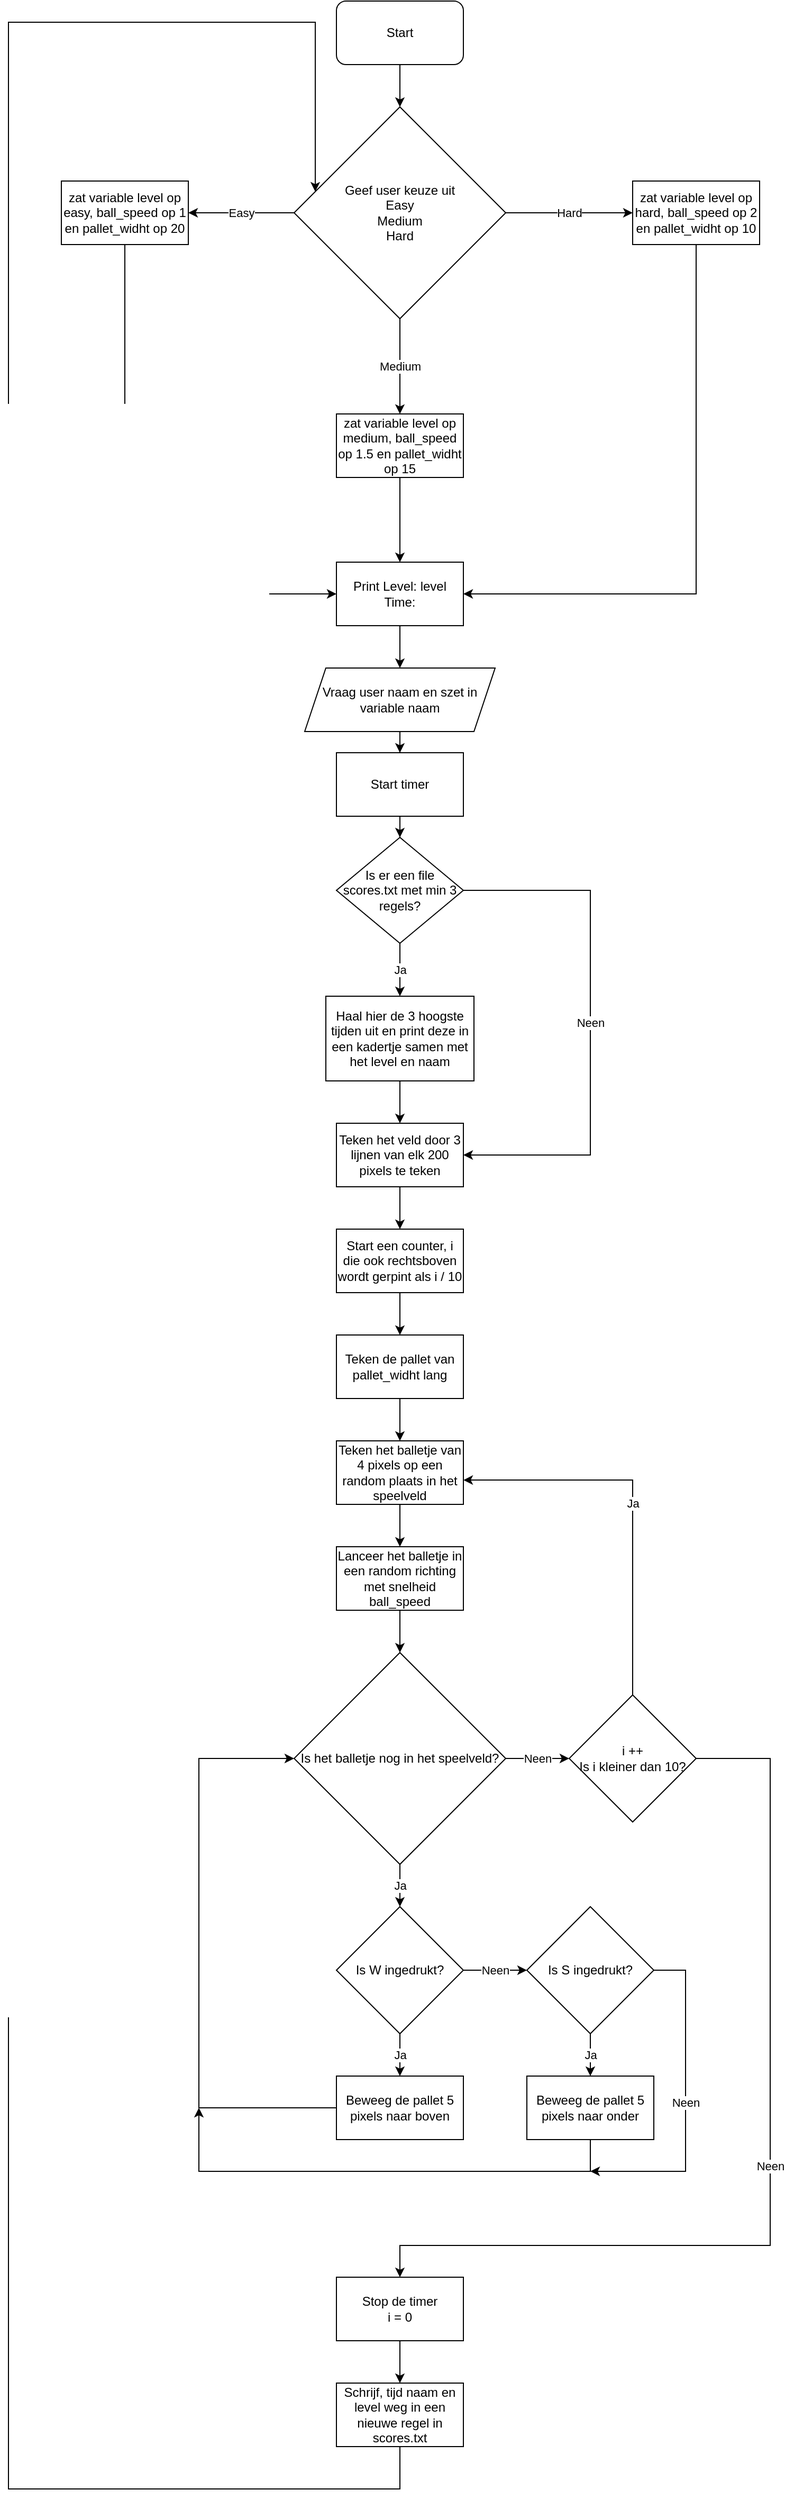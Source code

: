 <mxfile version="20.8.16" type="device"><diagram name="Page-1" id="K1T8UnWVNkGmTFC_5O2B"><mxGraphModel dx="1080" dy="3135" grid="1" gridSize="10" guides="1" tooltips="1" connect="1" arrows="1" fold="1" page="0" pageScale="1" pageWidth="850" pageHeight="1100" math="0" shadow="0"><root><mxCell id="0"/><mxCell id="1" parent="0"/><mxCell id="c8lpVbTn6MF95PzUd5Fl-3" value="" style="edgeStyle=orthogonalEdgeStyle;rounded=0;orthogonalLoop=1;jettySize=auto;html=1;" parent="1" source="c8lpVbTn6MF95PzUd5Fl-1" target="c8lpVbTn6MF95PzUd5Fl-2" edge="1"><mxGeometry relative="1" as="geometry"/></mxCell><mxCell id="c8lpVbTn6MF95PzUd5Fl-1" value="Start" style="rounded=1;whiteSpace=wrap;html=1;" parent="1" vertex="1"><mxGeometry x="340" y="60" width="120" height="60" as="geometry"/></mxCell><mxCell id="c8lpVbTn6MF95PzUd5Fl-5" value="Easy" style="edgeStyle=orthogonalEdgeStyle;rounded=0;orthogonalLoop=1;jettySize=auto;html=1;" parent="1" source="c8lpVbTn6MF95PzUd5Fl-2" target="c8lpVbTn6MF95PzUd5Fl-4" edge="1"><mxGeometry relative="1" as="geometry"/></mxCell><mxCell id="c8lpVbTn6MF95PzUd5Fl-7" value="Hard" style="edgeStyle=orthogonalEdgeStyle;rounded=0;orthogonalLoop=1;jettySize=auto;html=1;" parent="1" source="c8lpVbTn6MF95PzUd5Fl-2" target="c8lpVbTn6MF95PzUd5Fl-6" edge="1"><mxGeometry relative="1" as="geometry"/></mxCell><mxCell id="c8lpVbTn6MF95PzUd5Fl-9" value="Medium" style="edgeStyle=orthogonalEdgeStyle;rounded=0;orthogonalLoop=1;jettySize=auto;html=1;" parent="1" source="c8lpVbTn6MF95PzUd5Fl-2" target="c8lpVbTn6MF95PzUd5Fl-8" edge="1"><mxGeometry relative="1" as="geometry"/></mxCell><mxCell id="c8lpVbTn6MF95PzUd5Fl-2" value="Geef user keuze uit&lt;br&gt;Easy&lt;br&gt;Medium&lt;br&gt;Hard" style="rhombus;whiteSpace=wrap;html=1;" parent="1" vertex="1"><mxGeometry x="300" y="160" width="200" height="200" as="geometry"/></mxCell><mxCell id="c8lpVbTn6MF95PzUd5Fl-12" style="edgeStyle=orthogonalEdgeStyle;rounded=0;orthogonalLoop=1;jettySize=auto;html=1;entryX=0;entryY=0.5;entryDx=0;entryDy=0;" parent="1" source="c8lpVbTn6MF95PzUd5Fl-4" target="c8lpVbTn6MF95PzUd5Fl-10" edge="1"><mxGeometry relative="1" as="geometry"><mxPoint x="170" y="620" as="targetPoint"/><Array as="points"><mxPoint x="140" y="620"/></Array></mxGeometry></mxCell><mxCell id="c8lpVbTn6MF95PzUd5Fl-4" value="zat variable level op easy, ball_speed op 1 en pallet_widht op 20" style="whiteSpace=wrap;html=1;" parent="1" vertex="1"><mxGeometry x="80" y="230" width="120" height="60" as="geometry"/></mxCell><mxCell id="c8lpVbTn6MF95PzUd5Fl-13" style="edgeStyle=orthogonalEdgeStyle;rounded=0;orthogonalLoop=1;jettySize=auto;html=1;entryX=1;entryY=0.5;entryDx=0;entryDy=0;" parent="1" source="c8lpVbTn6MF95PzUd5Fl-6" target="c8lpVbTn6MF95PzUd5Fl-10" edge="1"><mxGeometry relative="1" as="geometry"><mxPoint x="650" y="620" as="targetPoint"/><Array as="points"><mxPoint x="680" y="620"/></Array></mxGeometry></mxCell><mxCell id="c8lpVbTn6MF95PzUd5Fl-6" value="zat variable level op hard, ball_speed op 2 en pallet_widht op 10" style="whiteSpace=wrap;html=1;" parent="1" vertex="1"><mxGeometry x="620" y="230" width="120" height="60" as="geometry"/></mxCell><mxCell id="c8lpVbTn6MF95PzUd5Fl-11" value="" style="edgeStyle=orthogonalEdgeStyle;rounded=0;orthogonalLoop=1;jettySize=auto;html=1;" parent="1" source="c8lpVbTn6MF95PzUd5Fl-8" target="c8lpVbTn6MF95PzUd5Fl-10" edge="1"><mxGeometry relative="1" as="geometry"/></mxCell><mxCell id="c8lpVbTn6MF95PzUd5Fl-8" value="zat variable level op medium, ball_speed op 1.5 en pallet_widht op 15" style="whiteSpace=wrap;html=1;" parent="1" vertex="1"><mxGeometry x="340" y="450" width="120" height="60" as="geometry"/></mxCell><mxCell id="bjVcXgtVVae2dh9lBUkV-31" value="" style="edgeStyle=orthogonalEdgeStyle;rounded=0;orthogonalLoop=1;jettySize=auto;html=1;" edge="1" parent="1" source="c8lpVbTn6MF95PzUd5Fl-10" target="bjVcXgtVVae2dh9lBUkV-30"><mxGeometry relative="1" as="geometry"/></mxCell><mxCell id="c8lpVbTn6MF95PzUd5Fl-10" value="Print Level: level&lt;br&gt;Time:" style="whiteSpace=wrap;html=1;" parent="1" vertex="1"><mxGeometry x="340" y="590" width="120" height="60" as="geometry"/></mxCell><mxCell id="c8lpVbTn6MF95PzUd5Fl-18" value="Ja" style="edgeStyle=orthogonalEdgeStyle;rounded=0;orthogonalLoop=1;jettySize=auto;html=1;" parent="1" source="c8lpVbTn6MF95PzUd5Fl-14" target="c8lpVbTn6MF95PzUd5Fl-16" edge="1"><mxGeometry relative="1" as="geometry"/></mxCell><mxCell id="c8lpVbTn6MF95PzUd5Fl-21" value="Neen" style="edgeStyle=orthogonalEdgeStyle;rounded=0;orthogonalLoop=1;jettySize=auto;html=1;entryX=1;entryY=0.5;entryDx=0;entryDy=0;" parent="1" source="c8lpVbTn6MF95PzUd5Fl-14" target="c8lpVbTn6MF95PzUd5Fl-19" edge="1"><mxGeometry relative="1" as="geometry"><mxPoint x="480" y="1190" as="targetPoint"/><Array as="points"><mxPoint x="580" y="900"/><mxPoint x="580" y="1150"/></Array></mxGeometry></mxCell><mxCell id="c8lpVbTn6MF95PzUd5Fl-14" value="Is er een file scores.txt met min 3 regels?" style="rhombus;whiteSpace=wrap;html=1;" parent="1" vertex="1"><mxGeometry x="340" y="850" width="120" height="100" as="geometry"/></mxCell><mxCell id="c8lpVbTn6MF95PzUd5Fl-20" value="" style="edgeStyle=orthogonalEdgeStyle;rounded=0;orthogonalLoop=1;jettySize=auto;html=1;" parent="1" source="c8lpVbTn6MF95PzUd5Fl-16" target="c8lpVbTn6MF95PzUd5Fl-19" edge="1"><mxGeometry relative="1" as="geometry"/></mxCell><mxCell id="c8lpVbTn6MF95PzUd5Fl-16" value="Haal hier de 3 hoogste tijden uit en print deze in een kadertje samen met het level en naam" style="whiteSpace=wrap;html=1;" parent="1" vertex="1"><mxGeometry x="330" y="1000" width="140" height="80" as="geometry"/></mxCell><mxCell id="c8lpVbTn6MF95PzUd5Fl-23" value="" style="edgeStyle=orthogonalEdgeStyle;rounded=0;orthogonalLoop=1;jettySize=auto;html=1;" parent="1" source="c8lpVbTn6MF95PzUd5Fl-19" target="c8lpVbTn6MF95PzUd5Fl-22" edge="1"><mxGeometry relative="1" as="geometry"/></mxCell><mxCell id="c8lpVbTn6MF95PzUd5Fl-19" value="Teken het veld door 3 lijnen van elk 200 pixels te teken" style="whiteSpace=wrap;html=1;" parent="1" vertex="1"><mxGeometry x="340" y="1120" width="120" height="60" as="geometry"/></mxCell><mxCell id="bjVcXgtVVae2dh9lBUkV-2" value="" style="edgeStyle=orthogonalEdgeStyle;rounded=0;orthogonalLoop=1;jettySize=auto;html=1;" edge="1" parent="1" source="c8lpVbTn6MF95PzUd5Fl-22" target="bjVcXgtVVae2dh9lBUkV-1"><mxGeometry relative="1" as="geometry"/></mxCell><mxCell id="c8lpVbTn6MF95PzUd5Fl-22" value="Start een counter, i die ook rechtsboven wordt gerpint als i / 10" style="rounded=0;whiteSpace=wrap;html=1;" parent="1" vertex="1"><mxGeometry x="340" y="1220" width="120" height="60" as="geometry"/></mxCell><mxCell id="bjVcXgtVVae2dh9lBUkV-4" value="" style="edgeStyle=orthogonalEdgeStyle;rounded=0;orthogonalLoop=1;jettySize=auto;html=1;" edge="1" parent="1" source="bjVcXgtVVae2dh9lBUkV-1" target="bjVcXgtVVae2dh9lBUkV-3"><mxGeometry relative="1" as="geometry"/></mxCell><mxCell id="bjVcXgtVVae2dh9lBUkV-1" value="Teken de pallet van pallet_widht lang" style="whiteSpace=wrap;html=1;rounded=0;" vertex="1" parent="1"><mxGeometry x="340" y="1320" width="120" height="60" as="geometry"/></mxCell><mxCell id="bjVcXgtVVae2dh9lBUkV-6" value="" style="edgeStyle=orthogonalEdgeStyle;rounded=0;orthogonalLoop=1;jettySize=auto;html=1;" edge="1" parent="1" source="bjVcXgtVVae2dh9lBUkV-3" target="bjVcXgtVVae2dh9lBUkV-5"><mxGeometry relative="1" as="geometry"/></mxCell><mxCell id="bjVcXgtVVae2dh9lBUkV-3" value="Teken het balletje van 4 pixels op een random plaats in het speelveld" style="whiteSpace=wrap;html=1;rounded=0;" vertex="1" parent="1"><mxGeometry x="340" y="1420" width="120" height="60" as="geometry"/></mxCell><mxCell id="bjVcXgtVVae2dh9lBUkV-8" value="" style="edgeStyle=orthogonalEdgeStyle;rounded=0;orthogonalLoop=1;jettySize=auto;html=1;" edge="1" parent="1" source="bjVcXgtVVae2dh9lBUkV-5" target="bjVcXgtVVae2dh9lBUkV-7"><mxGeometry relative="1" as="geometry"/></mxCell><mxCell id="bjVcXgtVVae2dh9lBUkV-5" value="Lanceer het balletje in een random richting met snelheid ball_speed" style="whiteSpace=wrap;html=1;rounded=0;" vertex="1" parent="1"><mxGeometry x="340" y="1520" width="120" height="60" as="geometry"/></mxCell><mxCell id="bjVcXgtVVae2dh9lBUkV-10" value="Ja" style="edgeStyle=orthogonalEdgeStyle;rounded=0;orthogonalLoop=1;jettySize=auto;html=1;" edge="1" parent="1" source="bjVcXgtVVae2dh9lBUkV-7" target="bjVcXgtVVae2dh9lBUkV-9"><mxGeometry relative="1" as="geometry"/></mxCell><mxCell id="bjVcXgtVVae2dh9lBUkV-20" value="Neen" style="edgeStyle=orthogonalEdgeStyle;rounded=0;orthogonalLoop=1;jettySize=auto;html=1;entryX=0;entryY=0.5;entryDx=0;entryDy=0;" edge="1" parent="1" source="bjVcXgtVVae2dh9lBUkV-7" target="bjVcXgtVVae2dh9lBUkV-21"><mxGeometry relative="1" as="geometry"><mxPoint x="540" y="1720" as="targetPoint"/></mxGeometry></mxCell><mxCell id="bjVcXgtVVae2dh9lBUkV-7" value="Is het balletje nog in het speelveld?" style="rhombus;whiteSpace=wrap;html=1;rounded=0;" vertex="1" parent="1"><mxGeometry x="300" y="1620" width="200" height="200" as="geometry"/></mxCell><mxCell id="bjVcXgtVVae2dh9lBUkV-12" value="Neen" style="edgeStyle=orthogonalEdgeStyle;rounded=0;orthogonalLoop=1;jettySize=auto;html=1;" edge="1" parent="1" source="bjVcXgtVVae2dh9lBUkV-9" target="bjVcXgtVVae2dh9lBUkV-11"><mxGeometry relative="1" as="geometry"/></mxCell><mxCell id="bjVcXgtVVae2dh9lBUkV-15" value="Ja" style="edgeStyle=orthogonalEdgeStyle;rounded=0;orthogonalLoop=1;jettySize=auto;html=1;" edge="1" parent="1" source="bjVcXgtVVae2dh9lBUkV-9" target="bjVcXgtVVae2dh9lBUkV-13"><mxGeometry relative="1" as="geometry"/></mxCell><mxCell id="bjVcXgtVVae2dh9lBUkV-9" value="Is W ingedrukt?" style="rhombus;whiteSpace=wrap;html=1;rounded=0;" vertex="1" parent="1"><mxGeometry x="340" y="1860" width="120" height="120" as="geometry"/></mxCell><mxCell id="bjVcXgtVVae2dh9lBUkV-16" value="Ja" style="edgeStyle=orthogonalEdgeStyle;rounded=0;orthogonalLoop=1;jettySize=auto;html=1;" edge="1" parent="1" source="bjVcXgtVVae2dh9lBUkV-11" target="bjVcXgtVVae2dh9lBUkV-14"><mxGeometry relative="1" as="geometry"/></mxCell><mxCell id="bjVcXgtVVae2dh9lBUkV-19" value="Neen" style="edgeStyle=orthogonalEdgeStyle;rounded=0;orthogonalLoop=1;jettySize=auto;html=1;" edge="1" parent="1" source="bjVcXgtVVae2dh9lBUkV-11"><mxGeometry relative="1" as="geometry"><mxPoint x="580" y="2110" as="targetPoint"/><Array as="points"><mxPoint x="670" y="1920"/><mxPoint x="670" y="2110"/></Array></mxGeometry></mxCell><mxCell id="bjVcXgtVVae2dh9lBUkV-11" value="Is S ingedrukt?" style="rhombus;whiteSpace=wrap;html=1;rounded=0;" vertex="1" parent="1"><mxGeometry x="520" y="1860" width="120" height="120" as="geometry"/></mxCell><mxCell id="bjVcXgtVVae2dh9lBUkV-17" style="edgeStyle=orthogonalEdgeStyle;rounded=0;orthogonalLoop=1;jettySize=auto;html=1;entryX=0;entryY=0.5;entryDx=0;entryDy=0;" edge="1" parent="1" source="bjVcXgtVVae2dh9lBUkV-13" target="bjVcXgtVVae2dh9lBUkV-7"><mxGeometry relative="1" as="geometry"><mxPoint x="290" y="1730" as="targetPoint"/><Array as="points"><mxPoint x="210" y="2050"/><mxPoint x="210" y="1720"/></Array></mxGeometry></mxCell><mxCell id="bjVcXgtVVae2dh9lBUkV-13" value="Beweeg de pallet 5 pixels naar boven" style="rounded=0;whiteSpace=wrap;html=1;" vertex="1" parent="1"><mxGeometry x="340" y="2020" width="120" height="60" as="geometry"/></mxCell><mxCell id="bjVcXgtVVae2dh9lBUkV-18" style="edgeStyle=orthogonalEdgeStyle;rounded=0;orthogonalLoop=1;jettySize=auto;html=1;" edge="1" parent="1" source="bjVcXgtVVae2dh9lBUkV-14"><mxGeometry relative="1" as="geometry"><mxPoint x="210" y="2050" as="targetPoint"/><Array as="points"><mxPoint x="580" y="2110"/><mxPoint x="210" y="2110"/></Array></mxGeometry></mxCell><mxCell id="bjVcXgtVVae2dh9lBUkV-14" value="Beweeg de pallet 5 pixels naar onder" style="rounded=0;whiteSpace=wrap;html=1;" vertex="1" parent="1"><mxGeometry x="520" y="2020" width="120" height="60" as="geometry"/></mxCell><mxCell id="bjVcXgtVVae2dh9lBUkV-22" value="Ja" style="edgeStyle=orthogonalEdgeStyle;rounded=0;orthogonalLoop=1;jettySize=auto;html=1;entryX=1;entryY=0.617;entryDx=0;entryDy=0;entryPerimeter=0;" edge="1" parent="1" source="bjVcXgtVVae2dh9lBUkV-21" target="bjVcXgtVVae2dh9lBUkV-3"><mxGeometry relative="1" as="geometry"><mxPoint x="580" y="1260" as="targetPoint"/><Array as="points"><mxPoint x="620" y="1457"/></Array></mxGeometry></mxCell><mxCell id="bjVcXgtVVae2dh9lBUkV-23" value="Neen" style="edgeStyle=orthogonalEdgeStyle;rounded=0;orthogonalLoop=1;jettySize=auto;html=1;" edge="1" parent="1" source="bjVcXgtVVae2dh9lBUkV-21"><mxGeometry relative="1" as="geometry"><mxPoint x="400" y="2210" as="targetPoint"/><Array as="points"><mxPoint x="750" y="1720"/><mxPoint x="750" y="2180"/></Array></mxGeometry></mxCell><mxCell id="bjVcXgtVVae2dh9lBUkV-21" value="i ++&lt;br&gt;Is i kleiner dan 10?" style="rhombus;whiteSpace=wrap;html=1;" vertex="1" parent="1"><mxGeometry x="560" y="1660" width="120" height="120" as="geometry"/></mxCell><mxCell id="bjVcXgtVVae2dh9lBUkV-27" value="" style="edgeStyle=orthogonalEdgeStyle;rounded=0;orthogonalLoop=1;jettySize=auto;html=1;" edge="1" parent="1" source="bjVcXgtVVae2dh9lBUkV-24" target="bjVcXgtVVae2dh9lBUkV-25"><mxGeometry relative="1" as="geometry"/></mxCell><mxCell id="bjVcXgtVVae2dh9lBUkV-24" value="Stop de timer&lt;br&gt;i = 0" style="rounded=0;whiteSpace=wrap;html=1;" vertex="1" parent="1"><mxGeometry x="340" y="2210" width="120" height="60" as="geometry"/></mxCell><mxCell id="bjVcXgtVVae2dh9lBUkV-28" style="edgeStyle=orthogonalEdgeStyle;rounded=0;orthogonalLoop=1;jettySize=auto;html=1;" edge="1" parent="1" source="bjVcXgtVVae2dh9lBUkV-25" target="c8lpVbTn6MF95PzUd5Fl-2"><mxGeometry relative="1" as="geometry"><mxPoint x="290" y="210" as="targetPoint"/><Array as="points"><mxPoint x="400" y="2410"/><mxPoint x="30" y="2410"/><mxPoint x="30" y="80"/><mxPoint x="320" y="80"/></Array></mxGeometry></mxCell><mxCell id="bjVcXgtVVae2dh9lBUkV-25" value="Schrijf, tijd naam en level weg in een nieuwe regel in scores.txt" style="rounded=0;whiteSpace=wrap;html=1;" vertex="1" parent="1"><mxGeometry x="340" y="2310" width="120" height="60" as="geometry"/></mxCell><mxCell id="bjVcXgtVVae2dh9lBUkV-35" value="" style="edgeStyle=orthogonalEdgeStyle;rounded=0;orthogonalLoop=1;jettySize=auto;html=1;" edge="1" parent="1" source="bjVcXgtVVae2dh9lBUkV-30" target="bjVcXgtVVae2dh9lBUkV-34"><mxGeometry relative="1" as="geometry"/></mxCell><mxCell id="bjVcXgtVVae2dh9lBUkV-30" value="Vraag user naam en szet in variable naam" style="shape=parallelogram;perimeter=parallelogramPerimeter;whiteSpace=wrap;html=1;fixedSize=1;" vertex="1" parent="1"><mxGeometry x="310" y="690" width="180" height="60" as="geometry"/></mxCell><mxCell id="bjVcXgtVVae2dh9lBUkV-36" value="" style="edgeStyle=orthogonalEdgeStyle;rounded=0;orthogonalLoop=1;jettySize=auto;html=1;" edge="1" parent="1" source="bjVcXgtVVae2dh9lBUkV-34" target="c8lpVbTn6MF95PzUd5Fl-14"><mxGeometry relative="1" as="geometry"/></mxCell><mxCell id="bjVcXgtVVae2dh9lBUkV-34" value="Start timer" style="rounded=0;whiteSpace=wrap;html=1;" vertex="1" parent="1"><mxGeometry x="340" y="770" width="120" height="60" as="geometry"/></mxCell></root></mxGraphModel></diagram></mxfile>